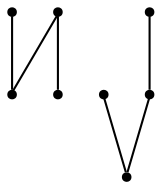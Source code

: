 graph {
  node [shape=point,comment="{\"directed\":false,\"doi\":\"10.1007/978-3-642-18469-7_4\",\"figure\":\"4 (2)\"}"]

  v0 [pos="1492.5441682523324,852.3025350097124"]
  v1 [pos="1329.4721738200274,844.8639595904958"]
  v2 [pos="1433.1201283268465,844.8639595904958"]
  v3 [pos="1258.2257859020674,857.4285261337839"]
  v4 [pos="1485.5384172460062,737.4094200050056"]
  v5 [pos="1452.0107127705896,797.7940176737933"]
  v6 [pos="1320.089430673898,797.7940176737933"]
  v7 [pos="1291.3155832164891,739.1596281588652"]

  v0 -- v3 [id="-1",pos="1492.5441682523324,852.3025350097124 1467.6319149293142,908.6365492094961 1435.0842520251915,964.6704895726984 1378.2373867342035,986.6406762609516 1375.8479229577315,987.3908290581861 1375.8479229577315,987.3908290581861 1375.8479229577315,987.3908290581861 1373.4625315524167,987.8950853675927 1373.4625315524167,987.8950853675927 1373.4625315524167,987.8950853675927 1370.9479696244603,988.2701299719913 1370.9479696244603,988.2701299719913 1370.9479696244603,988.2701299719913 1348.4336111588254,991.7206929447078 1330.0809614926252,977.3183569691168 1317.049373789668,960.5240147399384 1315.1645022518894,958.1402749832264 1315.1645022518894,958.1402749832264 1315.1645022518894,958.1402749832264 1313.4088012367527,955.7524019780766 1313.4088012367527,955.7524019780766 1313.4088012367527,955.7524019780766 1293.17547966553,926.2435516699755 1276.5617324834432,891.72138894906 1258.2257859020674,857.4285261337839"]
  v1 -- v2 [id="-2",pos="1329.4721738200274,844.8639595904958 1376.1230625340381,925.5392461361814 1387.8285843789406,921.9012244497031 1433.1201283268465,844.8639595904958"]
  v6 -- v1 [id="-5",pos="1320.089430673898,797.7940176737933 1329.4721738200274,844.8639595904958 1329.4721738200274,844.8639595904958 1329.4721738200274,844.8639595904958"]
  v7 -- v3 [id="-8",pos="1291.3155832164891,739.1596281588652 1258.2257859020674,857.4285261337839 1258.2257859020674,857.4285261337839 1258.2257859020674,857.4285261337839"]
  v0 -- v4 [id="-9",pos="1492.5441682523324,852.3025350097124 1485.5384172460062,737.4094200050056 1485.5384172460062,737.4094200050056 1485.5384172460062,737.4094200050056"]
  v5 -- v2 [id="-11",pos="1452.0107127705896,797.7940176737933 1433.1201283268465,844.8639595904958 1433.1201283268465,844.8639595904958 1433.1201283268465,844.8639595904958"]
}